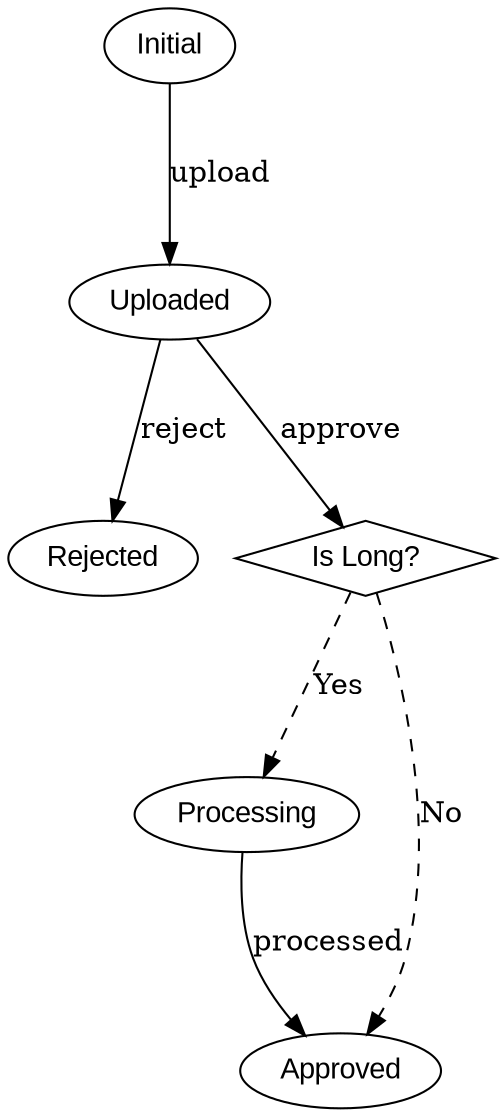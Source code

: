 digraph G {
    // This diagram uses the AWS PNG icon set Light_BG style
    // symlink the folder here as 'icons'
    rankdir=TD
    ranksep="1"
    layout=dot
    // states
    initial [
        label="Initial"
        fontname="Arial"
    ]
    uploaded [
        label="Uploaded"
        fontname="Arial"
    ]
    processing [
        label="Processing"
        fontname="Arial"
    ]
    approved [
        label="Approved"
        fontname="Arial"
    ]
    rejected [
        label="Rejected"
        fontname="Arial"
    ]
    // conditions
    is_long [
        shape="diamond"
        label="Is Long?"
        fontname="Arial"
    ]
    // transitions
    initial -> uploaded [
        label="upload"
    ]
    uploaded -> is_long [
        label="approve"
    ]
    is_long -> processing [
        style="dashed"
        label="Yes"
    ]
    is_long -> approved [
        style="dashed"
        label="No"
    ]
    processing -> approved [
        label="processed"
    ]
    uploaded -> rejected [
        label="reject"
    ]
}